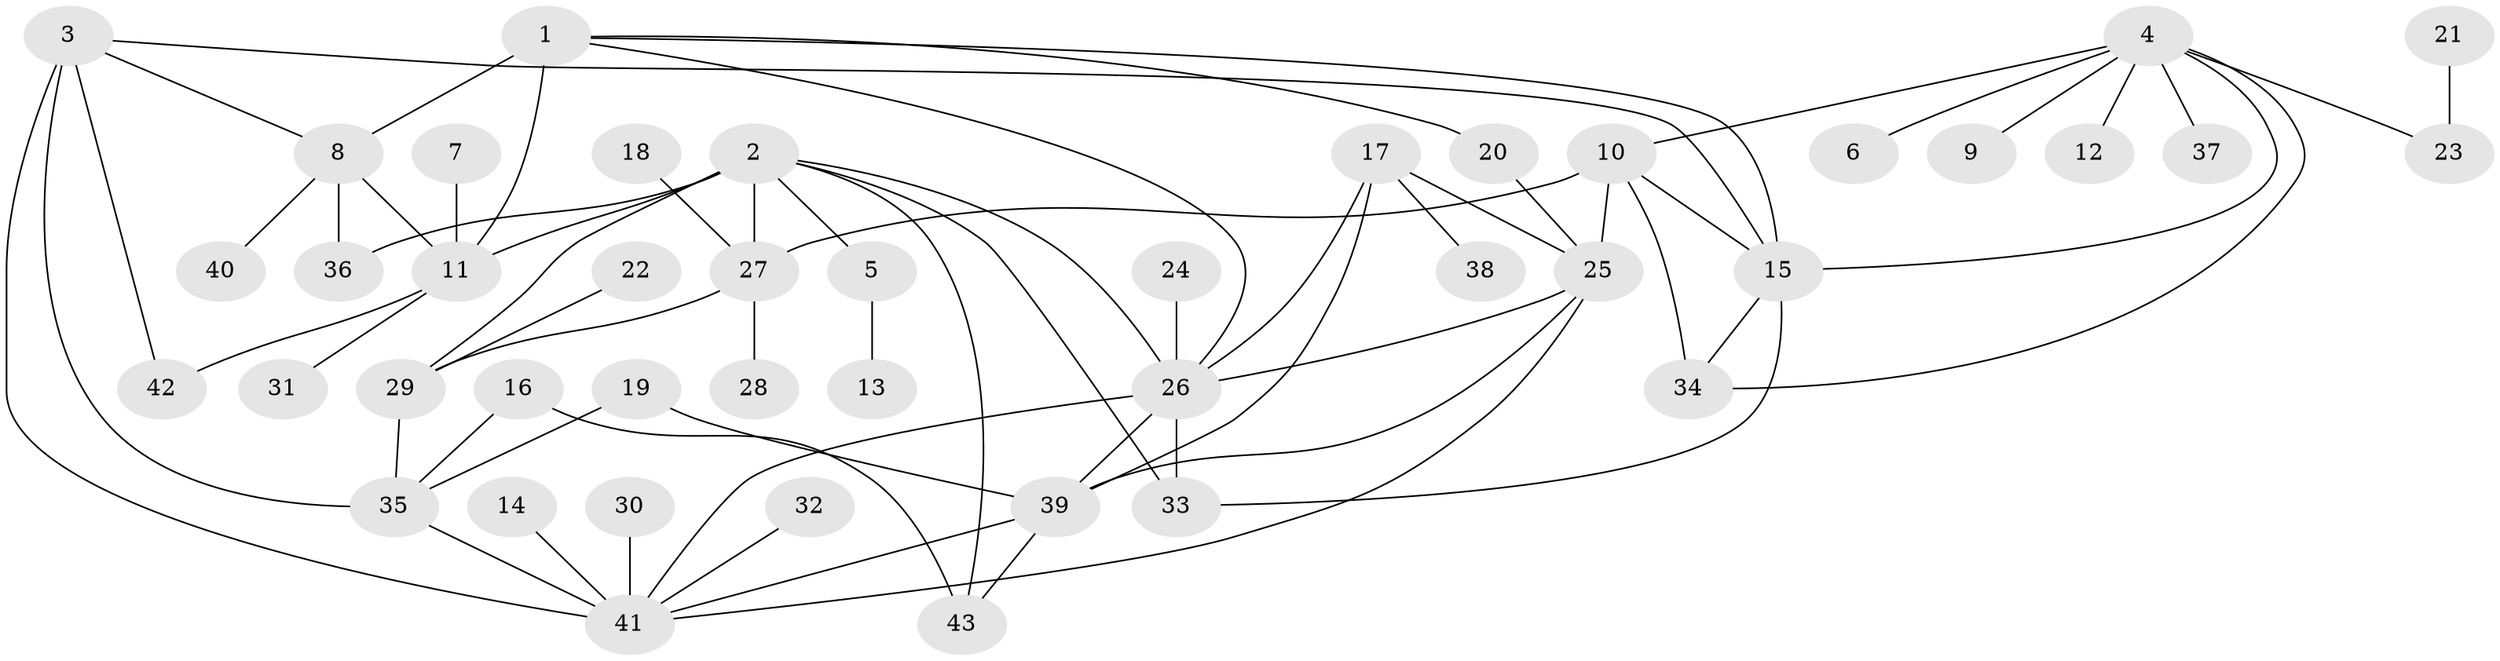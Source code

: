 // original degree distribution, {6: 0.023255813953488372, 8: 0.03488372093023256, 5: 0.046511627906976744, 9: 0.046511627906976744, 4: 0.011627906976744186, 7: 0.05813953488372093, 3: 0.09302325581395349, 2: 0.20930232558139536, 1: 0.47674418604651164}
// Generated by graph-tools (version 1.1) at 2025/02/03/09/25 03:02:34]
// undirected, 43 vertices, 67 edges
graph export_dot {
graph [start="1"]
  node [color=gray90,style=filled];
  1;
  2;
  3;
  4;
  5;
  6;
  7;
  8;
  9;
  10;
  11;
  12;
  13;
  14;
  15;
  16;
  17;
  18;
  19;
  20;
  21;
  22;
  23;
  24;
  25;
  26;
  27;
  28;
  29;
  30;
  31;
  32;
  33;
  34;
  35;
  36;
  37;
  38;
  39;
  40;
  41;
  42;
  43;
  1 -- 8 [weight=2.0];
  1 -- 11 [weight=2.0];
  1 -- 15 [weight=1.0];
  1 -- 20 [weight=1.0];
  1 -- 26 [weight=1.0];
  2 -- 5 [weight=1.0];
  2 -- 11 [weight=1.0];
  2 -- 26 [weight=1.0];
  2 -- 27 [weight=2.0];
  2 -- 29 [weight=2.0];
  2 -- 33 [weight=1.0];
  2 -- 36 [weight=1.0];
  2 -- 43 [weight=1.0];
  3 -- 8 [weight=1.0];
  3 -- 15 [weight=1.0];
  3 -- 35 [weight=2.0];
  3 -- 41 [weight=2.0];
  3 -- 42 [weight=1.0];
  4 -- 6 [weight=1.0];
  4 -- 9 [weight=1.0];
  4 -- 10 [weight=1.0];
  4 -- 12 [weight=1.0];
  4 -- 15 [weight=1.0];
  4 -- 23 [weight=1.0];
  4 -- 34 [weight=1.0];
  4 -- 37 [weight=1.0];
  5 -- 13 [weight=1.0];
  7 -- 11 [weight=1.0];
  8 -- 11 [weight=1.0];
  8 -- 36 [weight=1.0];
  8 -- 40 [weight=1.0];
  10 -- 15 [weight=1.0];
  10 -- 25 [weight=1.0];
  10 -- 27 [weight=1.0];
  10 -- 34 [weight=1.0];
  11 -- 31 [weight=1.0];
  11 -- 42 [weight=1.0];
  14 -- 41 [weight=1.0];
  15 -- 33 [weight=1.0];
  15 -- 34 [weight=1.0];
  16 -- 35 [weight=1.0];
  16 -- 43 [weight=1.0];
  17 -- 25 [weight=1.0];
  17 -- 26 [weight=1.0];
  17 -- 38 [weight=1.0];
  17 -- 39 [weight=1.0];
  18 -- 27 [weight=1.0];
  19 -- 35 [weight=1.0];
  19 -- 39 [weight=1.0];
  20 -- 25 [weight=1.0];
  21 -- 23 [weight=1.0];
  22 -- 29 [weight=1.0];
  24 -- 26 [weight=1.0];
  25 -- 26 [weight=1.0];
  25 -- 39 [weight=1.0];
  25 -- 41 [weight=1.0];
  26 -- 33 [weight=1.0];
  26 -- 39 [weight=1.0];
  26 -- 41 [weight=1.0];
  27 -- 28 [weight=1.0];
  27 -- 29 [weight=1.0];
  29 -- 35 [weight=1.0];
  30 -- 41 [weight=1.0];
  32 -- 41 [weight=1.0];
  35 -- 41 [weight=1.0];
  39 -- 41 [weight=1.0];
  39 -- 43 [weight=1.0];
}
